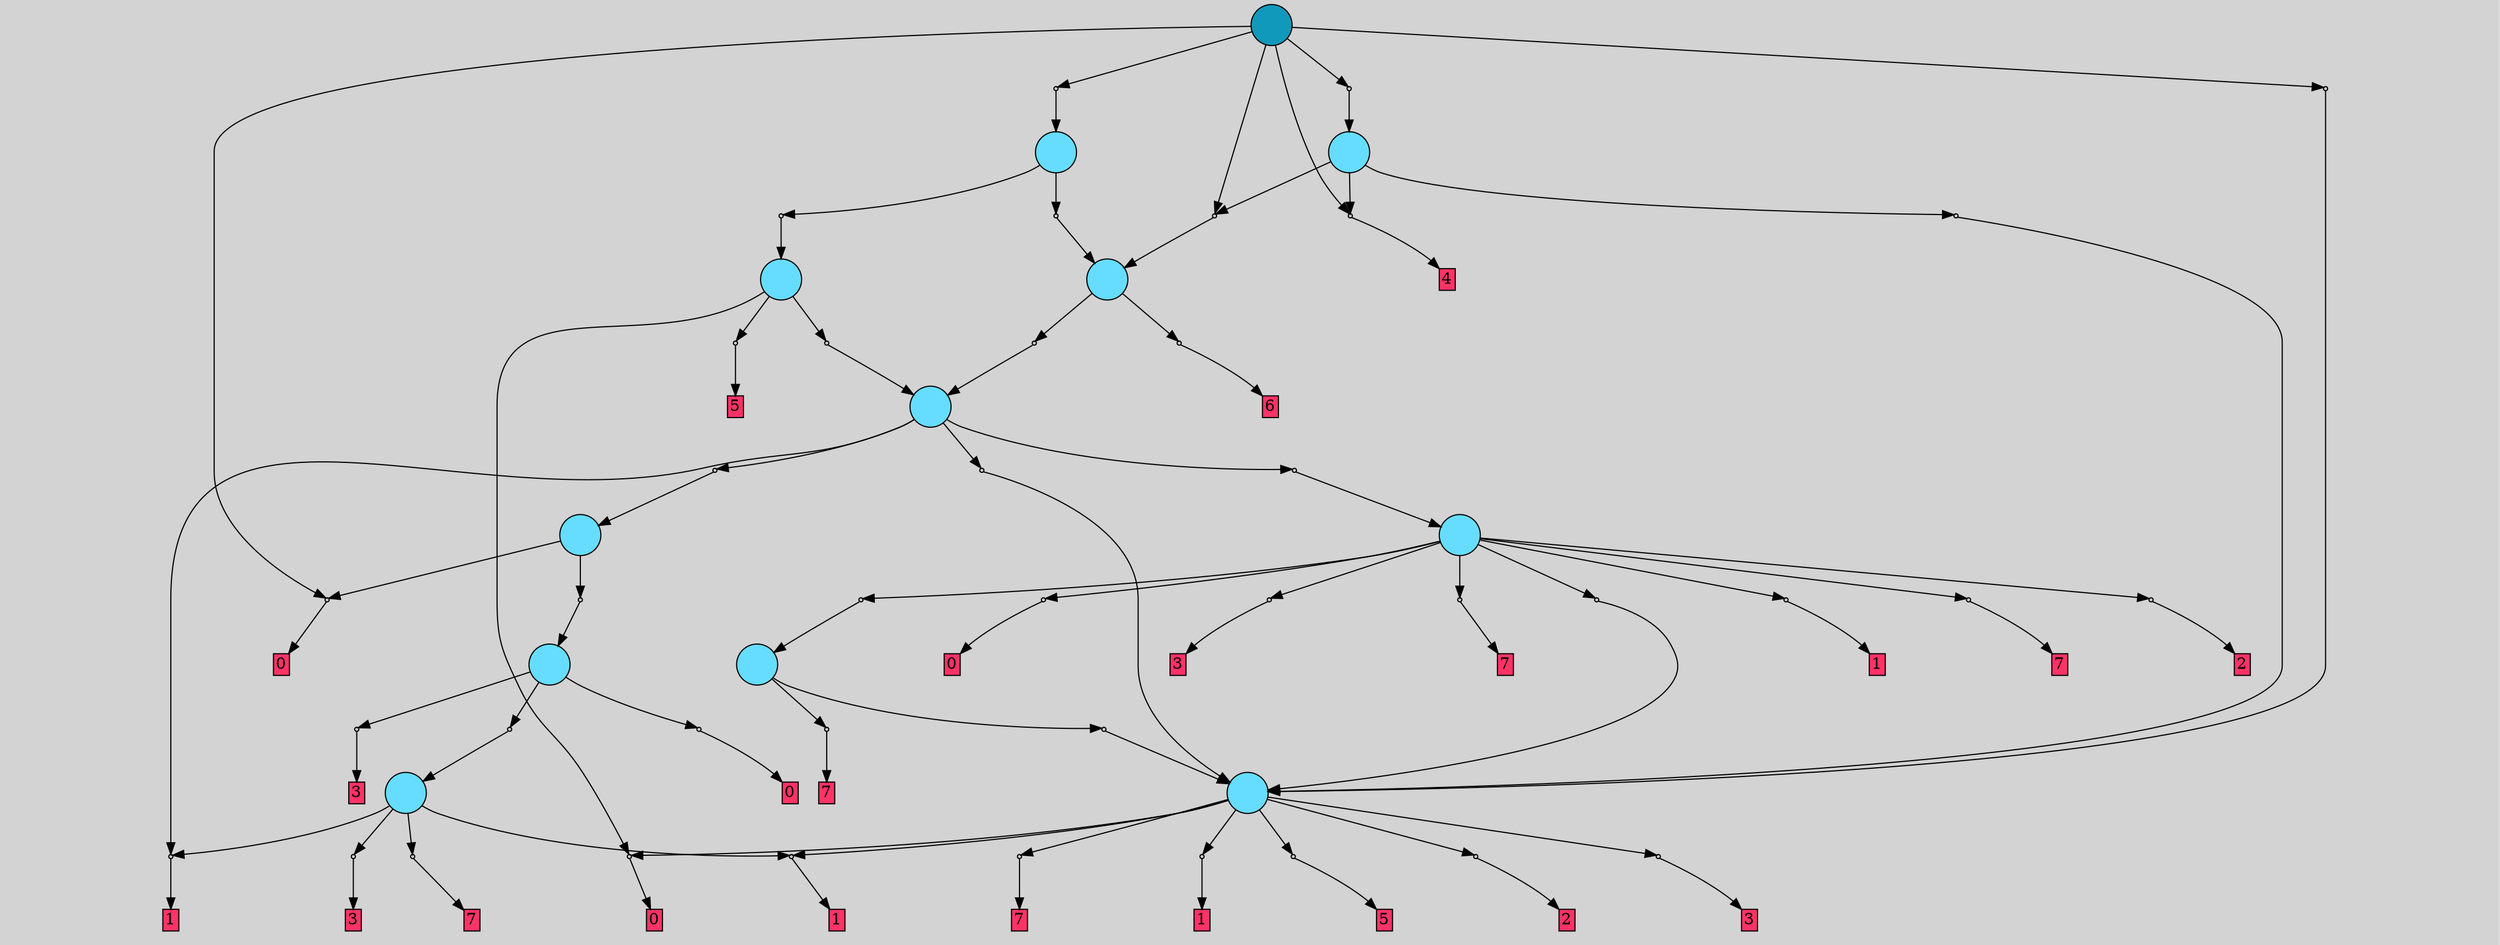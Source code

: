 // File exported with GEGELATI v1.3.1
// On the 2024-07-15 14:42:21
// With the File::TPGGraphDotExporter
digraph{
	graph[pad = "0.212, 0.055" bgcolor = lightgray]
	node[shape=circle style = filled label = ""]
		T0 [fillcolor="#66ddff"]
		T1 [fillcolor="#66ddff"]
		T2 [fillcolor="#66ddff"]
		T3 [fillcolor="#66ddff"]
		T4 [fillcolor="#66ddff"]
		T5 [fillcolor="#66ddff"]
		T6 [fillcolor="#66ddff"]
		T7 [fillcolor="#66ddff"]
		T8 [fillcolor="#66ddff"]
		T9 [fillcolor="#66ddff"]
		T10 [fillcolor="#66ddff"]
		T11 [fillcolor="#1199bb"]
		P0 [fillcolor="#cccccc" shape=point] //
		I0 [shape=box style=invis label="3|0&2|0#3|6&#92;n"]
		P0 -> I0[style=invis]
		A0 [fillcolor="#ff3366" shape=box margin=0.03 width=0 height=0 label="1"]
		T0 -> P0 -> A0
		P1 [fillcolor="#cccccc" shape=point] //
		I1 [shape=box style=invis label="2|0&4|2#2|2&#92;n"]
		P1 -> I1[style=invis]
		A1 [fillcolor="#ff3366" shape=box margin=0.03 width=0 height=0 label="3"]
		T0 -> P1 -> A1
		P2 [fillcolor="#cccccc" shape=point] //
		I2 [shape=box style=invis label="0|0&1|3#1|7&#92;n"]
		P2 -> I2[style=invis]
		A2 [fillcolor="#ff3366" shape=box margin=0.03 width=0 height=0 label="1"]
		T0 -> P2 -> A2
		P3 [fillcolor="#cccccc" shape=point] //
		I3 [shape=box style=invis label=""]
		P3 -> I3[style=invis]
		A3 [fillcolor="#ff3366" shape=box margin=0.03 width=0 height=0 label="7"]
		T0 -> P3 -> A3
		P4 [fillcolor="#cccccc" shape=point] //
		I4 [shape=box style=invis label="0|0&2|0#2|1&#92;n"]
		P4 -> I4[style=invis]
		T1 -> P4 -> T0
		P5 [fillcolor="#cccccc" shape=point] //
		I5 [shape=box style=invis label="2|0&2|1#1|0&#92;n"]
		P5 -> I5[style=invis]
		A4 [fillcolor="#ff3366" shape=box margin=0.03 width=0 height=0 label="0"]
		T1 -> P5 -> A4
		P6 [fillcolor="#cccccc" shape=point] //
		I6 [shape=box style=invis label="2|0&4|2#2|2&#92;n"]
		P6 -> I6[style=invis]
		A5 [fillcolor="#ff3366" shape=box margin=0.03 width=0 height=0 label="3"]
		T1 -> P6 -> A5
		P7 [fillcolor="#cccccc" shape=point] //
		I7 [shape=box style=invis label="4|0&3|0#3|1&#92;n"]
		P7 -> I7[style=invis]
		A6 [fillcolor="#ff3366" shape=box margin=0.03 width=0 height=0 label="7"]
		T2 -> P7 -> A6
		T2 -> P2
		P8 [fillcolor="#cccccc" shape=point] //
		I8 [shape=box style=invis label="0|0&1|3#0|7&#92;n"]
		P8 -> I8[style=invis]
		A7 [fillcolor="#ff3366" shape=box margin=0.03 width=0 height=0 label="1"]
		T2 -> P8 -> A7
		P9 [fillcolor="#cccccc" shape=point] //
		I9 [shape=box style=invis label="0|0&2|4#1|4&#92;n"]
		P9 -> I9[style=invis]
		A8 [fillcolor="#ff3366" shape=box margin=0.03 width=0 height=0 label="5"]
		T2 -> P9 -> A8
		P10 [fillcolor="#cccccc" shape=point] //
		I10 [shape=box style=invis label="2|0&4|6#2|1&#92;n"]
		P10 -> I10[style=invis]
		A9 [fillcolor="#ff3366" shape=box margin=0.03 width=0 height=0 label="2"]
		T2 -> P10 -> A9
		P11 [fillcolor="#cccccc" shape=point] //
		I11 [shape=box style=invis label="2|0&2|1#1|0&#92;n"]
		P11 -> I11[style=invis]
		A10 [fillcolor="#ff3366" shape=box margin=0.03 width=0 height=0 label="0"]
		T2 -> P11 -> A10
		P12 [fillcolor="#cccccc" shape=point] //
		I12 [shape=box style=invis label="2|0&4|2#2|2&#92;n"]
		P12 -> I12[style=invis]
		A11 [fillcolor="#ff3366" shape=box margin=0.03 width=0 height=0 label="3"]
		T2 -> P12 -> A11
		P13 [fillcolor="#cccccc" shape=point] //
		I13 [shape=box style=invis label="2|0&2|1#1|0&#92;n"]
		P13 -> I13[style=invis]
		A12 [fillcolor="#ff3366" shape=box margin=0.03 width=0 height=0 label="0"]
		T3 -> P13 -> A12
		P14 [fillcolor="#cccccc" shape=point] //
		I14 [shape=box style=invis label="2|0&1|5#4|1&#92;n"]
		P14 -> I14[style=invis]
		T3 -> P14 -> T1
		P15 [fillcolor="#cccccc" shape=point] //
		I15 [shape=box style=invis label="3|0&2|2#2|0&#92;n"]
		P15 -> I15[style=invis]
		A13 [fillcolor="#ff3366" shape=box margin=0.03 width=0 height=0 label="7"]
		T4 -> P15 -> A13
		P16 [fillcolor="#cccccc" shape=point] //
		I16 [shape=box style=invis label="2|0&2|4#1|4&#92;n"]
		P16 -> I16[style=invis]
		T4 -> P16 -> T2
		P17 [fillcolor="#cccccc" shape=point] //
		I17 [shape=box style=invis label="2|0&4|6#2|1&#92;n"]
		P17 -> I17[style=invis]
		A14 [fillcolor="#ff3366" shape=box margin=0.03 width=0 height=0 label="2"]
		T5 -> P17 -> A14
		P18 [fillcolor="#cccccc" shape=point] //
		I18 [shape=box style=invis label="4|0&3|0#0|1&#92;n"]
		P18 -> I18[style=invis]
		A15 [fillcolor="#ff3366" shape=box margin=0.03 width=0 height=0 label="7"]
		T5 -> P18 -> A15
		P19 [fillcolor="#cccccc" shape=point] //
		I19 [shape=box style=invis label="1|0&2|6#3|0&#92;n"]
		P19 -> I19[style=invis]
		A16 [fillcolor="#ff3366" shape=box margin=0.03 width=0 height=0 label="1"]
		T5 -> P19 -> A16
		P20 [fillcolor="#cccccc" shape=point] //
		I20 [shape=box style=invis label="4|0&3|0#3|6&#92;n"]
		P20 -> I20[style=invis]
		A17 [fillcolor="#ff3366" shape=box margin=0.03 width=0 height=0 label="7"]
		T5 -> P20 -> A17
		P21 [fillcolor="#cccccc" shape=point] //
		I21 [shape=box style=invis label="2|0&2|4#1|4&#92;n"]
		P21 -> I21[style=invis]
		T5 -> P21 -> T4
		P22 [fillcolor="#cccccc" shape=point] //
		I22 [shape=box style=invis label="3|1&0|3#1|7&#92;n0|0&0|1#1|0&#92;n"]
		P22 -> I22[style=invis]
		A18 [fillcolor="#ff3366" shape=box margin=0.03 width=0 height=0 label="0"]
		T5 -> P22 -> A18
		P23 [fillcolor="#cccccc" shape=point] //
		I23 [shape=box style=invis label="2|0&4|2#2|2&#92;n"]
		P23 -> I23[style=invis]
		A19 [fillcolor="#ff3366" shape=box margin=0.03 width=0 height=0 label="3"]
		T5 -> P23 -> A19
		P24 [fillcolor="#cccccc" shape=point] //
		I24 [shape=box style=invis label="8|0&2|7#4|1&#92;n"]
		P24 -> I24[style=invis]
		T5 -> P24 -> T2
		P25 [fillcolor="#cccccc" shape=point] //
		I25 [shape=box style=invis label="8|0&2|7#4|1&#92;n"]
		P25 -> I25[style=invis]
		T6 -> P25 -> T2
		P26 [fillcolor="#cccccc" shape=point] //
		I26 [shape=box style=invis label="0|0&0|4#4|0&#92;n2|0&2|1#0|0&#92;n"]
		P26 -> I26[style=invis]
		T6 -> P26 -> T3
		P27 [fillcolor="#cccccc" shape=point] //
		I27 [shape=box style=invis label="2|0&4|7#3|2&#92;n"]
		P27 -> I27[style=invis]
		T6 -> P27 -> T5
		T6 -> P0
		P28 [fillcolor="#cccccc" shape=point] //
		I28 [shape=box style=invis label="2|0&3|2#3|2&#92;n"]
		P28 -> I28[style=invis]
		T7 -> P28 -> T6
		P29 [fillcolor="#cccccc" shape=point] //
		I29 [shape=box style=invis label="2|0&4|2#2|2&#92;n"]
		P29 -> I29[style=invis]
		A20 [fillcolor="#ff3366" shape=box margin=0.03 width=0 height=0 label="6"]
		T7 -> P29 -> A20
		P30 [fillcolor="#cccccc" shape=point] //
		I30 [shape=box style=invis label="2|0&3|2#3|2&#92;n"]
		P30 -> I30[style=invis]
		T8 -> P30 -> T6
		P31 [fillcolor="#cccccc" shape=point] //
		I31 [shape=box style=invis label="2|0&2|2#2|7&#92;n"]
		P31 -> I31[style=invis]
		A21 [fillcolor="#ff3366" shape=box margin=0.03 width=0 height=0 label="5"]
		T8 -> P31 -> A21
		T8 -> P11
		P32 [fillcolor="#cccccc" shape=point] //
		I32 [shape=box style=invis label="3|0&2|7#3|0&#92;n"]
		P32 -> I32[style=invis]
		T9 -> P32 -> T2
		P33 [fillcolor="#cccccc" shape=point] //
		I33 [shape=box style=invis label="8|0&2|2#3|4&#92;n"]
		P33 -> I33[style=invis]
		A22 [fillcolor="#ff3366" shape=box margin=0.03 width=0 height=0 label="4"]
		T9 -> P33 -> A22
		P34 [fillcolor="#cccccc" shape=point] //
		I34 [shape=box style=invis label="4|0&4|7#1|2&#92;n"]
		P34 -> I34[style=invis]
		T9 -> P34 -> T7
		P35 [fillcolor="#cccccc" shape=point] //
		I35 [shape=box style=invis label="4|0&4|7#1|6&#92;n"]
		P35 -> I35[style=invis]
		T10 -> P35 -> T7
		P36 [fillcolor="#cccccc" shape=point] //
		I36 [shape=box style=invis label="2|0&3|2#3|2&#92;n"]
		P36 -> I36[style=invis]
		T10 -> P36 -> T8
		T11 -> P33
		P37 [fillcolor="#cccccc" shape=point] //
		I37 [shape=box style=invis label="2|0&2|1#3|6&#92;n"]
		P37 -> I37[style=invis]
		T11 -> P37 -> T10
		T11 -> P34
		P38 [fillcolor="#cccccc" shape=point] //
		I38 [shape=box style=invis label="3|0&4|7#3|0&#92;n"]
		P38 -> I38[style=invis]
		T11 -> P38 -> T9
		P39 [fillcolor="#cccccc" shape=point] //
		I39 [shape=box style=invis label="3|0&2|7#3|0&#92;n"]
		P39 -> I39[style=invis]
		T11 -> P39 -> T2
		T11 -> P13
		{ rank= same T11 }
}
